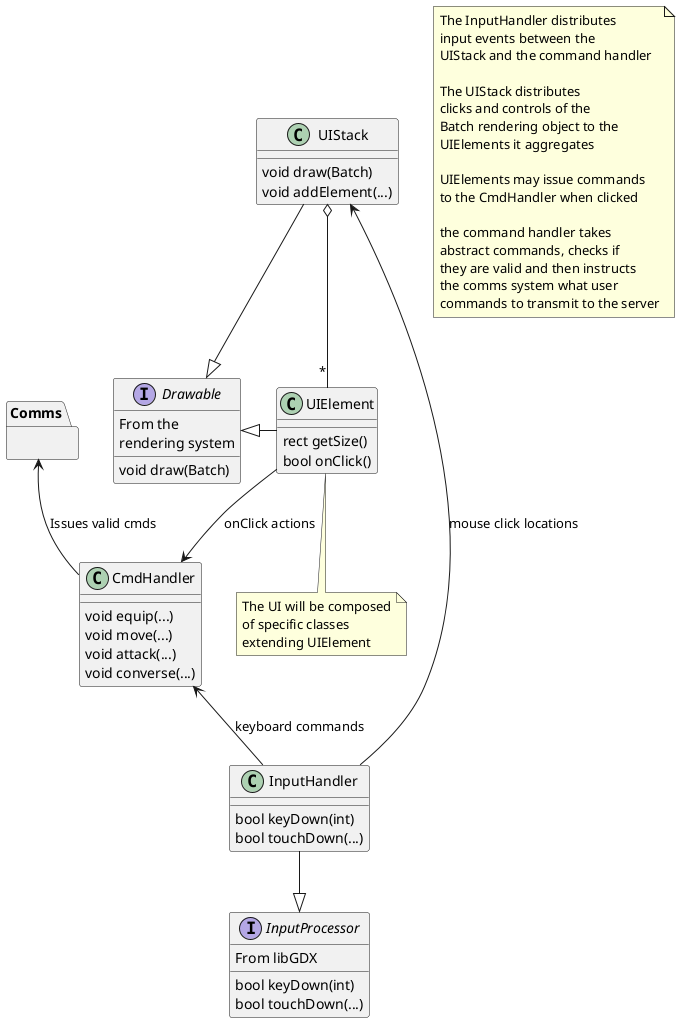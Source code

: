 @startuml
Interface InputProcessor{
	From libGDX
	bool keyDown(int)
	bool touchDown(...)
}
Interface Drawable{
	From the 
	rendering system
	void draw(Batch)
}
Package Comms{
}

class UIElement{
	rect getSize()
	bool onClick()
}
class InputHandler{
	bool keyDown(int)
	bool touchDown(...)
}
class CmdHandler{
	void equip(...)
	void move(...)
	void attack(...)
	void converse(...)
}
class UIStack{
	void draw(Batch)
	void addElement(...)
}

UIElement -left-|> Drawable
UIStack -down-|> Drawable
UIStack o-- "*" UIElement
InputHandler -left-> UIStack : "mouse click locations"
InputHandler -down-|> InputProcessor
InputHandler -up-> CmdHandler : "keyboard commands"
UIElement --> CmdHandler : "onClick actions"
CmdHandler -up-> Comms : "Issues valid cmds"

note bottom of UIElement
	The UI will be composed
	of specific classes 
	extending UIElement
end note

note as N1
	The InputHandler distributes
	input events between the 
	UIStack and the command handler
	
	The UIStack distributes 
	clicks and controls of the
	Batch rendering object to the 
	UIElements it aggregates
	
	UIElements may issue commands
	to the CmdHandler when clicked
	
	the command handler takes 
	abstract commands, checks if 
	they are valid and then instructs
	the comms system what user 
	commands to transmit to the server
end note

@enduml

